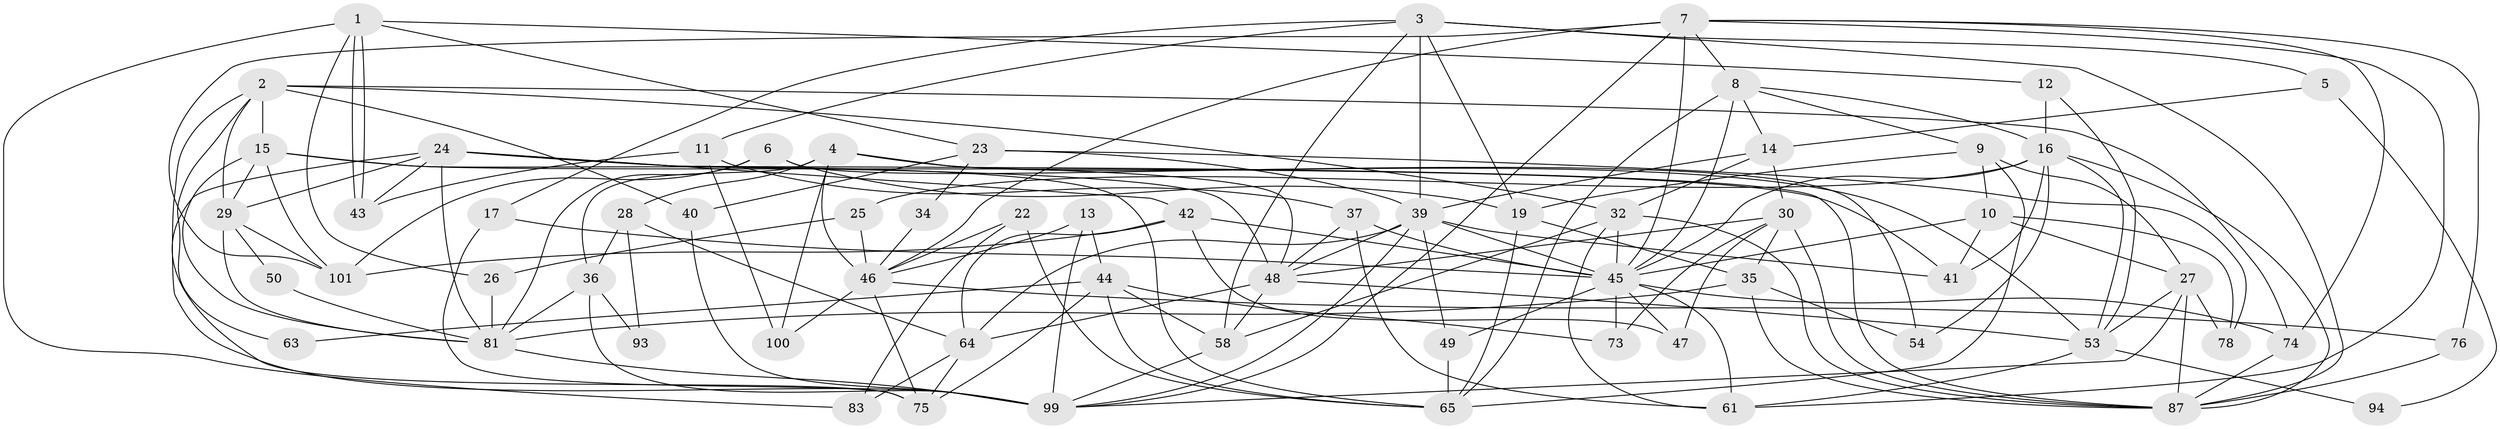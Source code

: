 // original degree distribution, {6: 0.13725490196078433, 4: 0.19607843137254902, 3: 0.3333333333333333, 5: 0.16666666666666666, 2: 0.12745098039215685, 9: 0.00980392156862745, 8: 0.00980392156862745, 7: 0.0196078431372549}
// Generated by graph-tools (version 1.1) at 2025/11/02/27/25 16:11:19]
// undirected, 64 vertices, 162 edges
graph export_dot {
graph [start="1"]
  node [color=gray90,style=filled];
  1;
  2 [super="+62"];
  3 [super="+31"];
  4;
  5;
  6 [super="+18"];
  7 [super="+82"];
  8 [super="+21"];
  9 [super="+20"];
  10 [super="+33"];
  11 [super="+68"];
  12 [super="+55"];
  13;
  14 [super="+59"];
  15 [super="+98"];
  16 [super="+57"];
  17;
  19;
  22;
  23 [super="+56"];
  24 [super="+77"];
  25;
  26;
  27 [super="+38"];
  28;
  29 [super="+70"];
  30 [super="+67"];
  32;
  34;
  35 [super="+90"];
  36 [super="+52"];
  37 [super="+51"];
  39 [super="+69"];
  40;
  41 [super="+96"];
  42 [super="+89"];
  43;
  44 [super="+60"];
  45 [super="+71"];
  46 [super="+84"];
  47;
  48 [super="+72"];
  49;
  50;
  53 [super="+66"];
  54;
  58;
  61 [super="+97"];
  63;
  64 [super="+88"];
  65 [super="+79"];
  73 [super="+91"];
  74;
  75 [super="+92"];
  76 [super="+80"];
  78;
  81 [super="+85"];
  83 [super="+86"];
  87 [super="+95"];
  93;
  94;
  99 [super="+102"];
  100;
  101;
  1 -- 26;
  1 -- 43;
  1 -- 43;
  1 -- 23;
  1 -- 12;
  1 -- 83;
  2 -- 99;
  2 -- 40;
  2 -- 29;
  2 -- 32;
  2 -- 74;
  2 -- 63;
  2 -- 15;
  3 -- 19;
  3 -- 11;
  3 -- 17;
  3 -- 5;
  3 -- 39;
  3 -- 58;
  3 -- 87;
  4 -- 48;
  4 -- 28;
  4 -- 100;
  4 -- 53;
  4 -- 46;
  4 -- 36;
  5 -- 14;
  5 -- 94;
  6 -- 101;
  6 -- 54;
  6 -- 81;
  6 -- 19;
  7 -- 101;
  7 -- 45;
  7 -- 46;
  7 -- 76;
  7 -- 99;
  7 -- 8;
  7 -- 74;
  7 -- 61;
  8 -- 9;
  8 -- 14;
  8 -- 16;
  8 -- 45;
  8 -- 65;
  9 -- 19;
  9 -- 65;
  9 -- 27;
  9 -- 10;
  10 -- 41;
  10 -- 45;
  10 -- 27;
  10 -- 78;
  11 -- 100;
  11 -- 43;
  11 -- 37;
  12 -- 16;
  12 -- 53;
  13 -- 99;
  13 -- 46;
  13 -- 44;
  14 -- 32;
  14 -- 39;
  14 -- 30 [weight=2];
  15 -- 65;
  15 -- 41;
  15 -- 81;
  15 -- 101;
  15 -- 29;
  16 -- 87;
  16 -- 45;
  16 -- 25;
  16 -- 53;
  16 -- 54;
  16 -- 41;
  17 -- 45;
  17 -- 75;
  19 -- 35;
  19 -- 65;
  22 -- 65;
  22 -- 46;
  22 -- 83;
  23 -- 40;
  23 -- 34;
  23 -- 78 [weight=2];
  23 -- 39;
  24 -- 29;
  24 -- 43;
  24 -- 81;
  24 -- 48;
  24 -- 75;
  24 -- 87;
  24 -- 42;
  25 -- 46;
  25 -- 26;
  26 -- 81;
  27 -- 99;
  27 -- 87;
  27 -- 78;
  27 -- 53;
  28 -- 64;
  28 -- 93;
  28 -- 36;
  29 -- 101;
  29 -- 81;
  29 -- 50;
  30 -- 48;
  30 -- 35;
  30 -- 47;
  30 -- 87;
  30 -- 73;
  32 -- 58;
  32 -- 61;
  32 -- 45;
  32 -- 87;
  34 -- 46;
  35 -- 87;
  35 -- 54;
  35 -- 81;
  36 -- 99;
  36 -- 81;
  36 -- 93;
  37 -- 48;
  37 -- 61;
  37 -- 45;
  39 -- 64;
  39 -- 48 [weight=2];
  39 -- 41;
  39 -- 49;
  39 -- 45;
  39 -- 99;
  40 -- 99;
  42 -- 47;
  42 -- 64;
  42 -- 101;
  42 -- 45;
  44 -- 75;
  44 -- 63;
  44 -- 73;
  44 -- 65;
  44 -- 58;
  45 -- 49;
  45 -- 47;
  45 -- 61;
  45 -- 74;
  45 -- 73;
  46 -- 100;
  46 -- 76;
  46 -- 75;
  48 -- 64;
  48 -- 53;
  48 -- 58;
  49 -- 65;
  50 -- 81;
  53 -- 61;
  53 -- 94;
  58 -- 99;
  64 -- 83;
  64 -- 75;
  74 -- 87;
  76 -- 87;
  81 -- 99;
}
